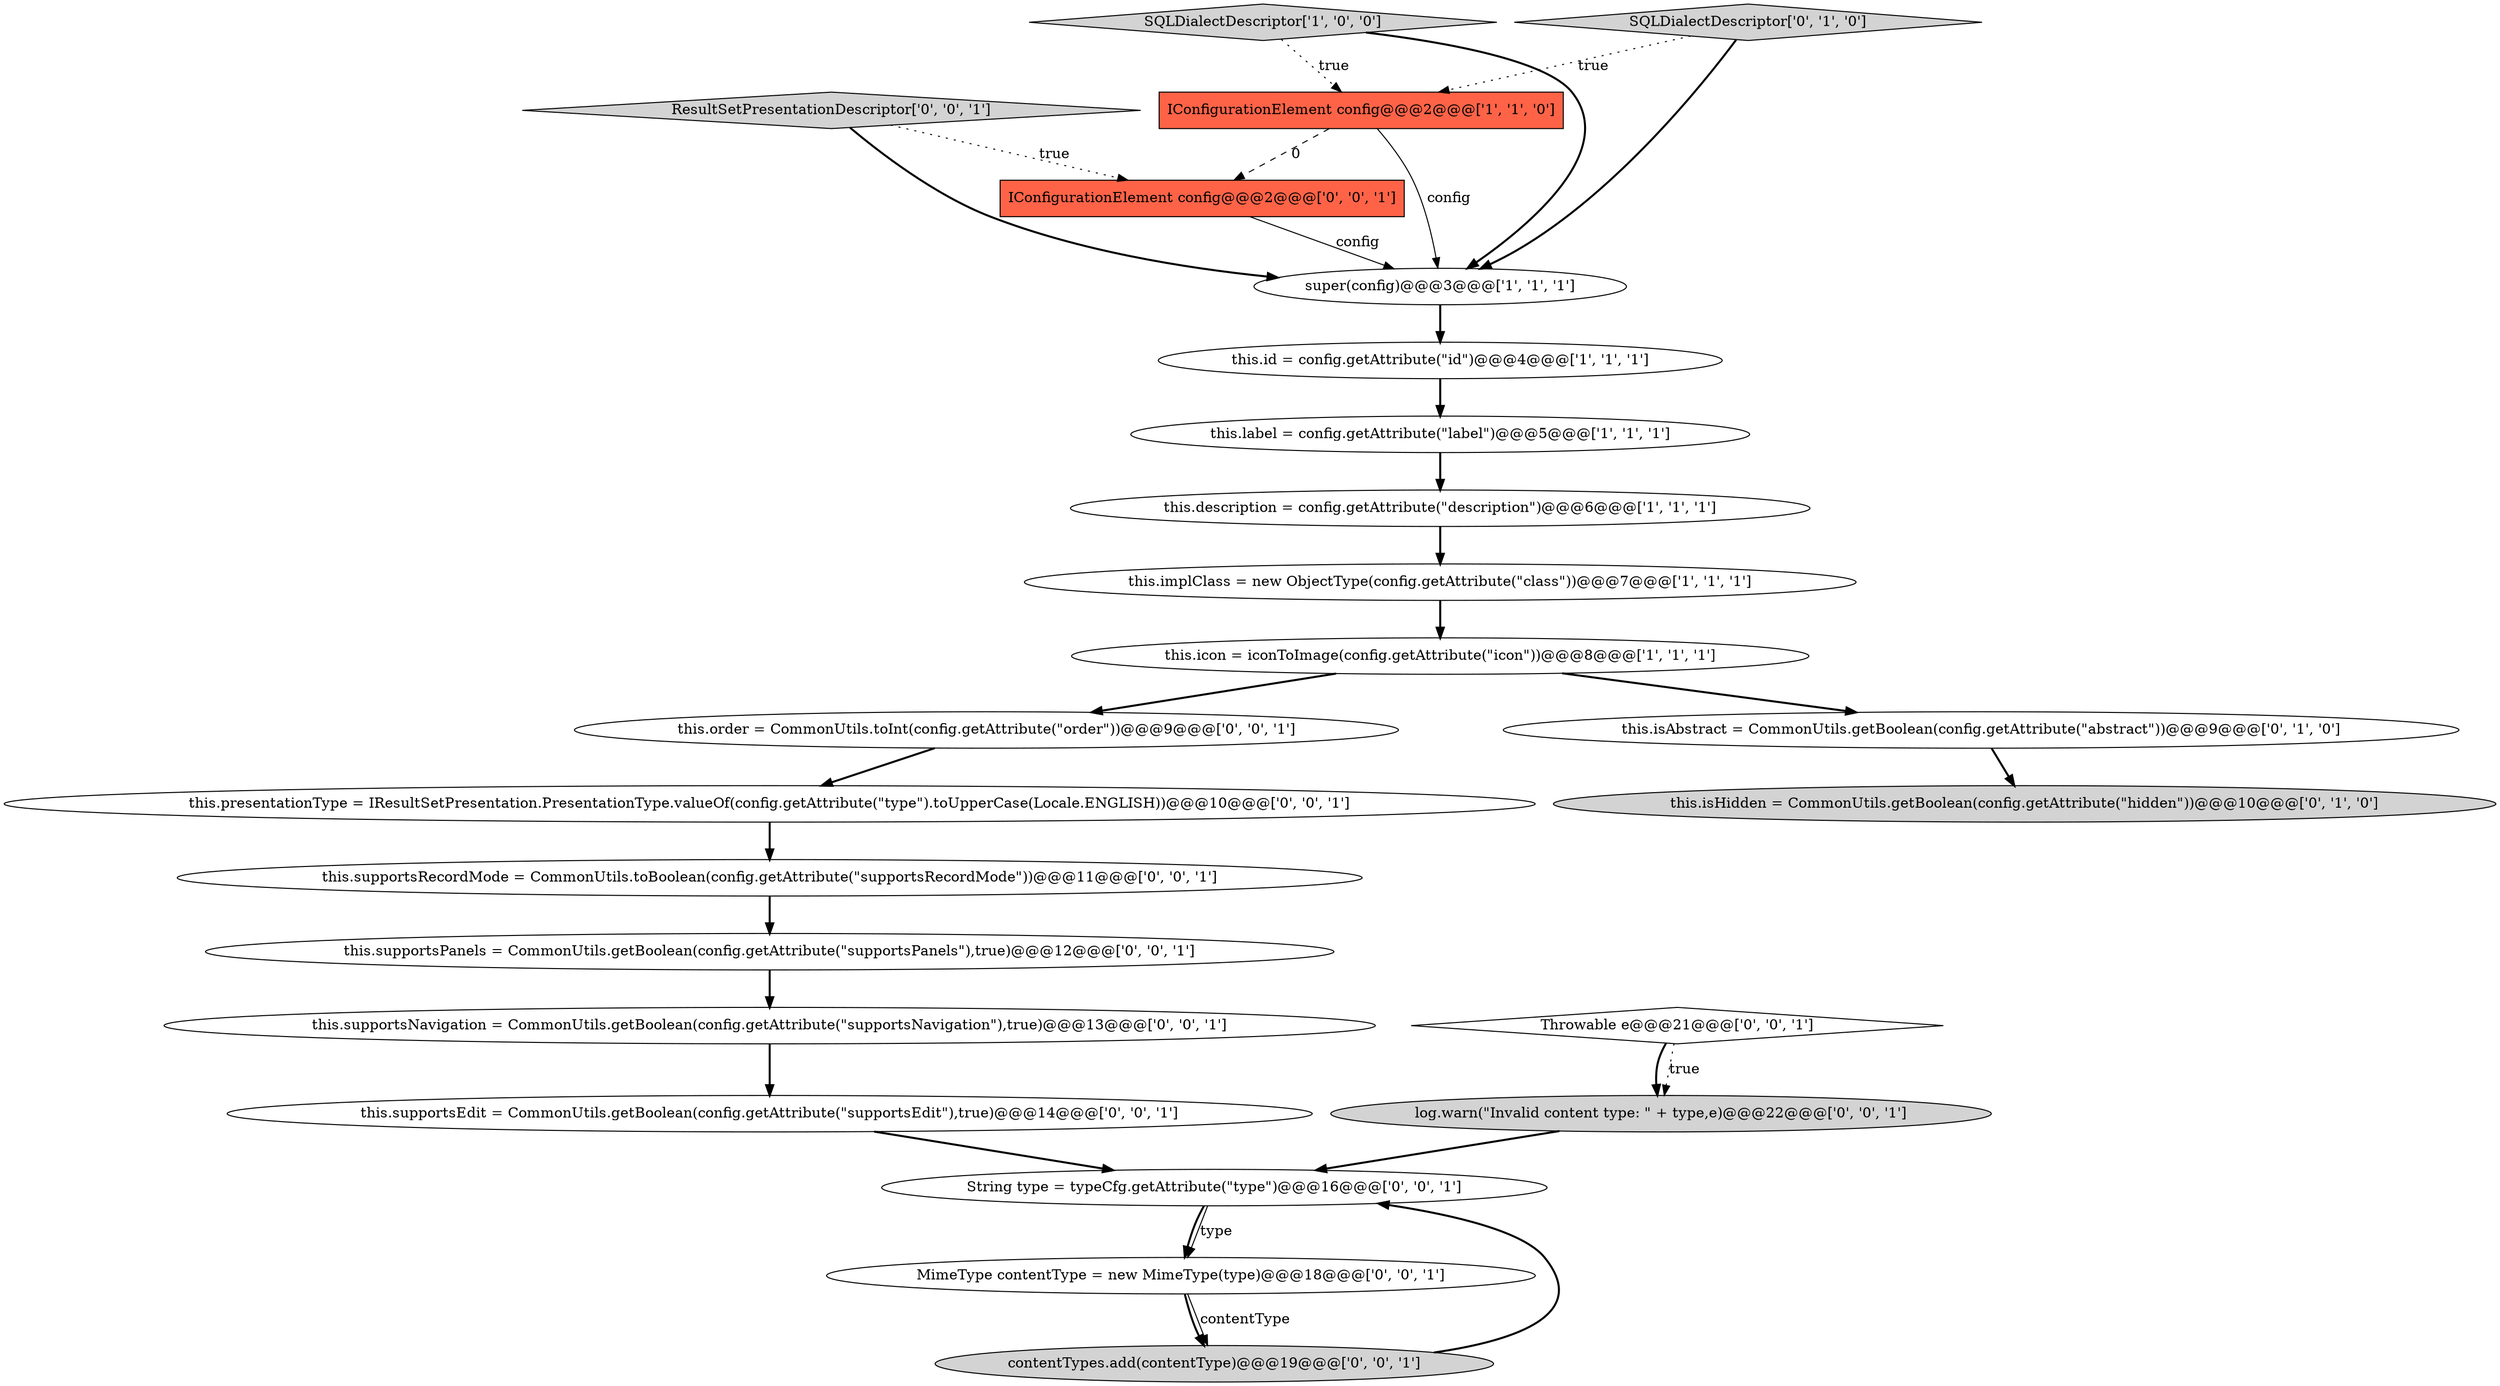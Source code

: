 digraph {
11 [style = filled, label = "this.presentationType = IResultSetPresentation.PresentationType.valueOf(config.getAttribute(\"type\").toUpperCase(Locale.ENGLISH))@@@10@@@['0', '0', '1']", fillcolor = white, shape = ellipse image = "AAA0AAABBB3BBB"];
14 [style = filled, label = "this.supportsEdit = CommonUtils.getBoolean(config.getAttribute(\"supportsEdit\"),true)@@@14@@@['0', '0', '1']", fillcolor = white, shape = ellipse image = "AAA0AAABBB3BBB"];
2 [style = filled, label = "this.implClass = new ObjectType(config.getAttribute(\"class\"))@@@7@@@['1', '1', '1']", fillcolor = white, shape = ellipse image = "AAA0AAABBB1BBB"];
23 [style = filled, label = "ResultSetPresentationDescriptor['0', '0', '1']", fillcolor = lightgray, shape = diamond image = "AAA0AAABBB3BBB"];
17 [style = filled, label = "MimeType contentType = new MimeType(type)@@@18@@@['0', '0', '1']", fillcolor = white, shape = ellipse image = "AAA0AAABBB3BBB"];
1 [style = filled, label = "SQLDialectDescriptor['1', '0', '0']", fillcolor = lightgray, shape = diamond image = "AAA0AAABBB1BBB"];
4 [style = filled, label = "this.icon = iconToImage(config.getAttribute(\"icon\"))@@@8@@@['1', '1', '1']", fillcolor = white, shape = ellipse image = "AAA0AAABBB1BBB"];
16 [style = filled, label = "this.order = CommonUtils.toInt(config.getAttribute(\"order\"))@@@9@@@['0', '0', '1']", fillcolor = white, shape = ellipse image = "AAA0AAABBB3BBB"];
7 [style = filled, label = "this.description = config.getAttribute(\"description\")@@@6@@@['1', '1', '1']", fillcolor = white, shape = ellipse image = "AAA0AAABBB1BBB"];
18 [style = filled, label = "this.supportsPanels = CommonUtils.getBoolean(config.getAttribute(\"supportsPanels\"),true)@@@12@@@['0', '0', '1']", fillcolor = white, shape = ellipse image = "AAA0AAABBB3BBB"];
22 [style = filled, label = "contentTypes.add(contentType)@@@19@@@['0', '0', '1']", fillcolor = lightgray, shape = ellipse image = "AAA0AAABBB3BBB"];
15 [style = filled, label = "log.warn(\"Invalid content type: \" + type,e)@@@22@@@['0', '0', '1']", fillcolor = lightgray, shape = ellipse image = "AAA0AAABBB3BBB"];
13 [style = filled, label = "IConfigurationElement config@@@2@@@['0', '0', '1']", fillcolor = tomato, shape = box image = "AAA0AAABBB3BBB"];
12 [style = filled, label = "Throwable e@@@21@@@['0', '0', '1']", fillcolor = white, shape = diamond image = "AAA0AAABBB3BBB"];
0 [style = filled, label = "IConfigurationElement config@@@2@@@['1', '1', '0']", fillcolor = tomato, shape = box image = "AAA0AAABBB1BBB"];
6 [style = filled, label = "this.label = config.getAttribute(\"label\")@@@5@@@['1', '1', '1']", fillcolor = white, shape = ellipse image = "AAA0AAABBB1BBB"];
21 [style = filled, label = "this.supportsRecordMode = CommonUtils.toBoolean(config.getAttribute(\"supportsRecordMode\"))@@@11@@@['0', '0', '1']", fillcolor = white, shape = ellipse image = "AAA0AAABBB3BBB"];
9 [style = filled, label = "this.isAbstract = CommonUtils.getBoolean(config.getAttribute(\"abstract\"))@@@9@@@['0', '1', '0']", fillcolor = white, shape = ellipse image = "AAA1AAABBB2BBB"];
10 [style = filled, label = "SQLDialectDescriptor['0', '1', '0']", fillcolor = lightgray, shape = diamond image = "AAA0AAABBB2BBB"];
19 [style = filled, label = "this.supportsNavigation = CommonUtils.getBoolean(config.getAttribute(\"supportsNavigation\"),true)@@@13@@@['0', '0', '1']", fillcolor = white, shape = ellipse image = "AAA0AAABBB3BBB"];
3 [style = filled, label = "super(config)@@@3@@@['1', '1', '1']", fillcolor = white, shape = ellipse image = "AAA0AAABBB1BBB"];
8 [style = filled, label = "this.isHidden = CommonUtils.getBoolean(config.getAttribute(\"hidden\"))@@@10@@@['0', '1', '0']", fillcolor = lightgray, shape = ellipse image = "AAA1AAABBB2BBB"];
5 [style = filled, label = "this.id = config.getAttribute(\"id\")@@@4@@@['1', '1', '1']", fillcolor = white, shape = ellipse image = "AAA0AAABBB1BBB"];
20 [style = filled, label = "String type = typeCfg.getAttribute(\"type\")@@@16@@@['0', '0', '1']", fillcolor = white, shape = ellipse image = "AAA0AAABBB3BBB"];
23->3 [style = bold, label=""];
13->3 [style = solid, label="config"];
17->22 [style = solid, label="contentType"];
2->4 [style = bold, label=""];
11->21 [style = bold, label=""];
4->16 [style = bold, label=""];
1->0 [style = dotted, label="true"];
12->15 [style = bold, label=""];
12->15 [style = dotted, label="true"];
22->20 [style = bold, label=""];
10->0 [style = dotted, label="true"];
3->5 [style = bold, label=""];
20->17 [style = solid, label="type"];
0->13 [style = dashed, label="0"];
10->3 [style = bold, label=""];
1->3 [style = bold, label=""];
18->19 [style = bold, label=""];
21->18 [style = bold, label=""];
23->13 [style = dotted, label="true"];
4->9 [style = bold, label=""];
0->3 [style = solid, label="config"];
15->20 [style = bold, label=""];
20->17 [style = bold, label=""];
17->22 [style = bold, label=""];
19->14 [style = bold, label=""];
9->8 [style = bold, label=""];
6->7 [style = bold, label=""];
16->11 [style = bold, label=""];
14->20 [style = bold, label=""];
5->6 [style = bold, label=""];
7->2 [style = bold, label=""];
}
